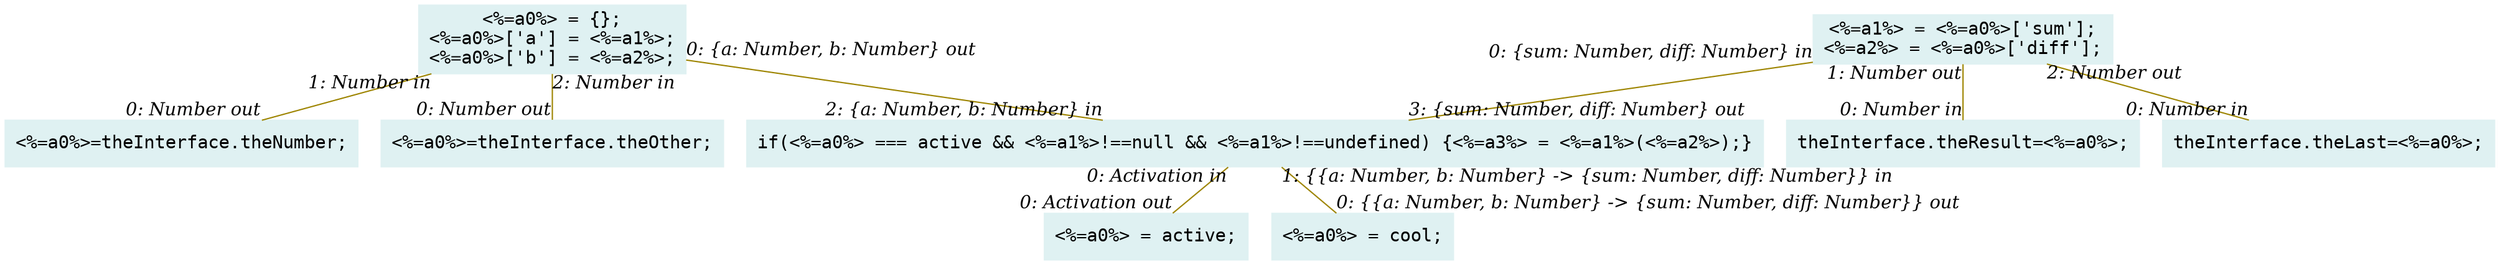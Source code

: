 digraph g{node_964 [shape="box", style="filled", color="#dff1f2", fontname="Courier", label="<%=a0%>=theInterface.theNumber;
" ]
node_966 [shape="box", style="filled", color="#dff1f2", fontname="Courier", label="<%=a0%>=theInterface.theOther;
" ]
node_968 [shape="box", style="filled", color="#dff1f2", fontname="Courier", label="theInterface.theResult=<%=a0%>;
" ]
node_970 [shape="box", style="filled", color="#dff1f2", fontname="Courier", label="theInterface.theLast=<%=a0%>;
" ]
node_1020 [shape="box", style="filled", color="#dff1f2", fontname="Courier", label="<%=a0%> = active;
" ]
node_1023 [shape="box", style="filled", color="#dff1f2", fontname="Courier", label="<%=a0%> = cool;
" ]
node_1025 [shape="box", style="filled", color="#dff1f2", fontname="Courier", label="if(<%=a0%> === active && <%=a1%>!==null && <%=a1%>!==undefined) {<%=a3%> = <%=a1%>(<%=a2%>);}
" ]
node_1054 [shape="box", style="filled", color="#dff1f2", fontname="Courier", label="<%=a0%> = {};
<%=a0%>['a'] = <%=a1%>;
<%=a0%>['b'] = <%=a2%>;
" ]
node_1058 [shape="box", style="filled", color="#dff1f2", fontname="Courier", label="<%=a1%> = <%=a0%>['sum'];
<%=a2%> = <%=a0%>['diff'];
" ]
node_1025 -> node_1020 [dir=none, arrowHead=none, fontname="Times-Italic", arrowsize=1, color="#9d8400", label="",  headlabel="0: Activation out", taillabel="0: Activation in" ]
node_1025 -> node_1023 [dir=none, arrowHead=none, fontname="Times-Italic", arrowsize=1, color="#9d8400", label="",  headlabel="0: {{a: Number, b: Number} -> {sum: Number, diff: Number}} out", taillabel="1: {{a: Number, b: Number} -> {sum: Number, diff: Number}} in" ]
node_1054 -> node_964 [dir=none, arrowHead=none, fontname="Times-Italic", arrowsize=1, color="#9d8400", label="",  headlabel="0: Number out", taillabel="1: Number in" ]
node_1054 -> node_966 [dir=none, arrowHead=none, fontname="Times-Italic", arrowsize=1, color="#9d8400", label="",  headlabel="0: Number out", taillabel="2: Number in" ]
node_1054 -> node_1025 [dir=none, arrowHead=none, fontname="Times-Italic", arrowsize=1, color="#9d8400", label="",  headlabel="2: {a: Number, b: Number} in", taillabel="0: {a: Number, b: Number} out" ]
node_1058 -> node_970 [dir=none, arrowHead=none, fontname="Times-Italic", arrowsize=1, color="#9d8400", label="",  headlabel="0: Number in", taillabel="2: Number out" ]
node_1058 -> node_968 [dir=none, arrowHead=none, fontname="Times-Italic", arrowsize=1, color="#9d8400", label="",  headlabel="0: Number in", taillabel="1: Number out" ]
node_1058 -> node_1025 [dir=none, arrowHead=none, fontname="Times-Italic", arrowsize=1, color="#9d8400", label="",  headlabel="3: {sum: Number, diff: Number} out", taillabel="0: {sum: Number, diff: Number} in" ]
}